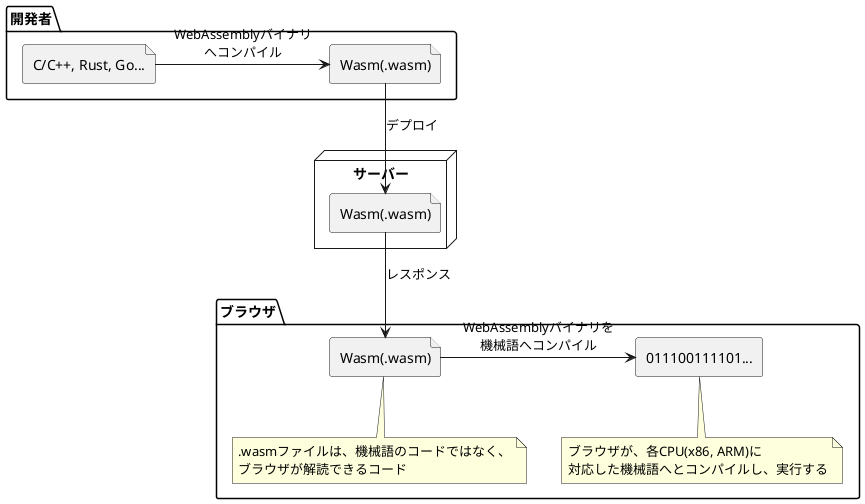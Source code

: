 @startuml

package "開発者" as dev {
    file "C/C++, Rust, Go..." as src_dev
    file "Wasm(.wasm)" as wasm_dev

    src_dev -> wasm_dev: "WebAssemblyバイナリ\nへコンパイル"
}

node "サーバー" as server {
    file "Wasm(.wasm)" as wasm_srv
}

package "ブラウザ" as browser {
    file "Wasm(.wasm)" as wasm
    note bottom
        .wasmファイルは、機械語のコードではなく、
        ブラウザが解読できるコード
    end note

    rectangle "011100111101..." as machinelang
    note bottom
        ブラウザが、各CPU(x86, ARM)に
        対応した機械語へとコンパイルし、実行する
    end note

    wasm -> machinelang: "WebAssemblyバイナリを\n機械語へコンパイル"
}

wasm_dev --> wasm_srv: "デプロイ"
wasm_srv --> wasm: "レスポンス"

@enduml
